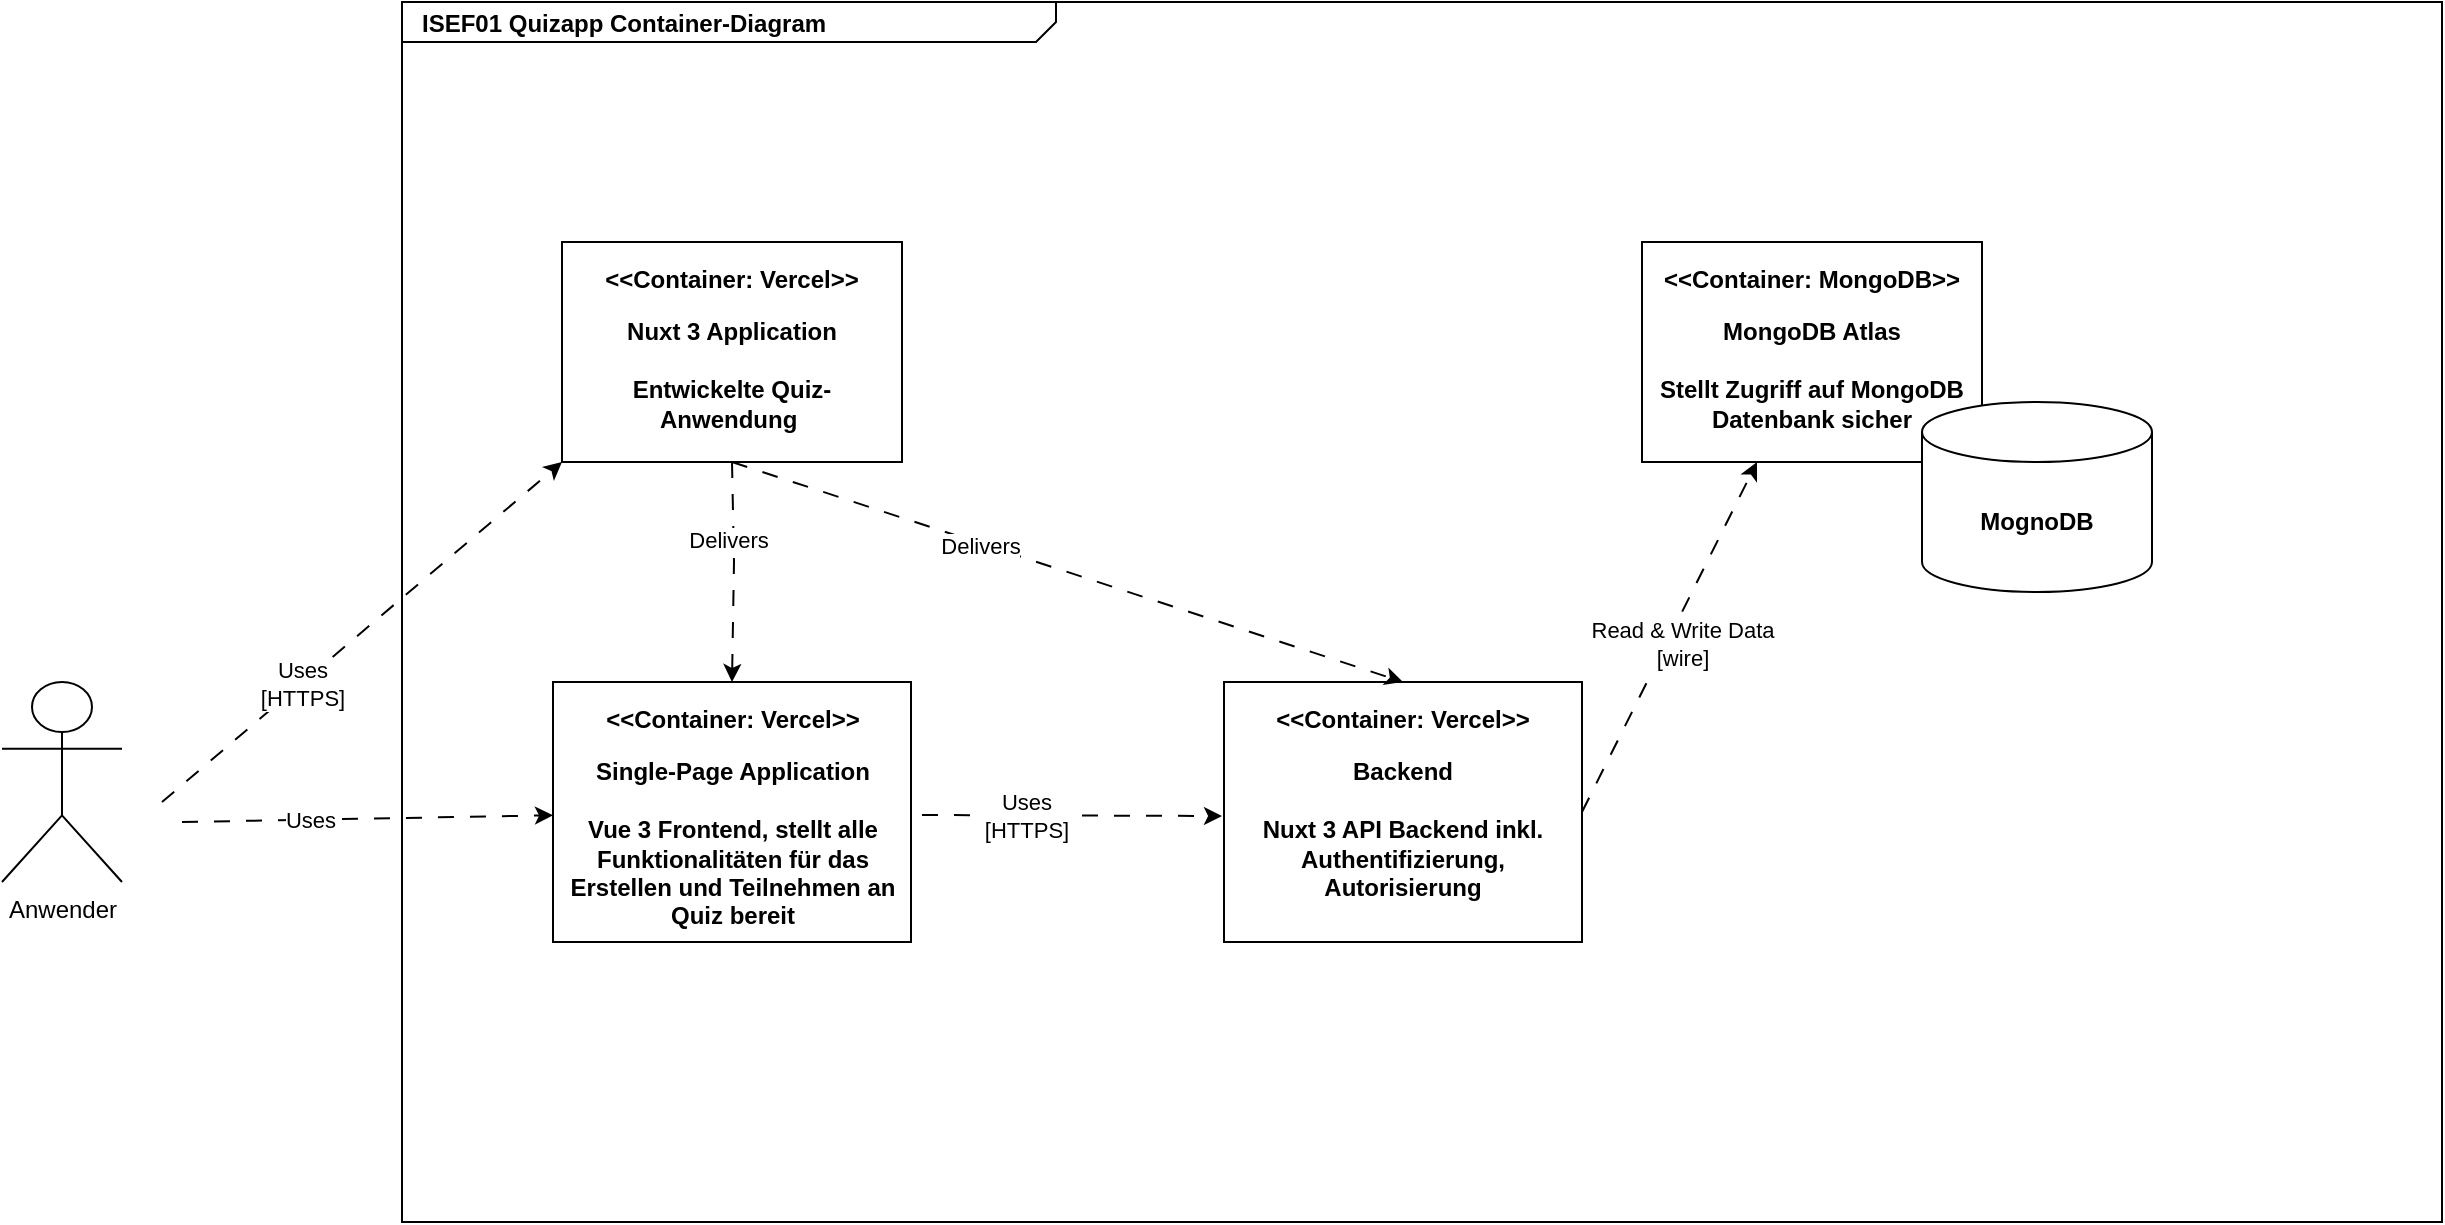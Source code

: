 <mxfile version="22.0.5" type="github">
  <diagram name="Seite-1" id="mfS15Rv57rC7b_CC2Yrc">
    <mxGraphModel dx="2074" dy="1150" grid="1" gridSize="10" guides="1" tooltips="1" connect="1" arrows="1" fold="1" page="1" pageScale="1" pageWidth="827" pageHeight="1169" math="0" shadow="0">
      <root>
        <mxCell id="0" />
        <mxCell id="1" parent="0" />
        <mxCell id="0U1JFNzKZc5yWgwQZ5E_-1" value="&lt;p style=&quot;margin: 0px ; margin-top: 4px ; margin-left: 10px ; text-align: left&quot;&gt;&lt;b&gt;ISEF01 Quizapp Container-Diagram&lt;/b&gt;&lt;/p&gt;" style="html=1;strokeWidth=1;shape=mxgraph.sysml.package;html=1;overflow=fill;whiteSpace=wrap;fillColor=none;gradientColor=none;fontSize=12;align=center;labelX=327.64;" vertex="1" parent="1">
          <mxGeometry x="240" y="210" width="1020" height="610" as="geometry" />
        </mxCell>
        <mxCell id="0U1JFNzKZc5yWgwQZ5E_-2" value="Anwender" style="shape=umlActor;verticalLabelPosition=bottom;verticalAlign=top;html=1;" vertex="1" parent="1">
          <mxGeometry x="40" y="550" width="60" height="100" as="geometry" />
        </mxCell>
        <mxCell id="0U1JFNzKZc5yWgwQZ5E_-4" value="&lt;p&gt;&amp;lt;&amp;lt;Container: Vercel&amp;gt;&amp;gt;&lt;/p&gt;&lt;p&gt;Nuxt 3 Application&lt;br&gt;&lt;br&gt;Entwickelte Quiz-Anwendung&amp;nbsp;&lt;/p&gt;" style="shape=rect;html=1;overflow=fill;whiteSpace=wrap;align=center;fontStyle=1" vertex="1" parent="1">
          <mxGeometry x="320" y="330" width="170" height="110" as="geometry" />
        </mxCell>
        <mxCell id="0U1JFNzKZc5yWgwQZ5E_-6" value="&lt;p&gt;&amp;lt;&amp;lt;Container: MongoDB&amp;gt;&amp;gt;&lt;/p&gt;&lt;p&gt;MongoDB Atlas&lt;br&gt;&lt;br&gt;Stellt Zugriff auf MongoDB Datenbank sicher&lt;/p&gt;" style="shape=rect;html=1;overflow=fill;whiteSpace=wrap;align=center;fontStyle=1" vertex="1" parent="1">
          <mxGeometry x="860" y="330" width="170" height="110" as="geometry" />
        </mxCell>
        <mxCell id="0U1JFNzKZc5yWgwQZ5E_-7" value="" style="endArrow=classic;html=1;rounded=0;dashed=1;dashPattern=8 8;entryX=0;entryY=1;entryDx=0;entryDy=0;" edge="1" parent="1" target="0U1JFNzKZc5yWgwQZ5E_-4">
          <mxGeometry width="50" height="50" relative="1" as="geometry">
            <mxPoint x="120" y="610" as="sourcePoint" />
            <mxPoint x="140" y="750" as="targetPoint" />
          </mxGeometry>
        </mxCell>
        <mxCell id="0U1JFNzKZc5yWgwQZ5E_-8" value="Uses&lt;br&gt;[HTTPS]" style="edgeLabel;html=1;align=center;verticalAlign=middle;resizable=0;points=[];" vertex="1" connectable="0" parent="0U1JFNzKZc5yWgwQZ5E_-7">
          <mxGeometry x="-0.308" relative="1" as="geometry">
            <mxPoint as="offset" />
          </mxGeometry>
        </mxCell>
        <mxCell id="0U1JFNzKZc5yWgwQZ5E_-9" value="" style="endArrow=classic;html=1;rounded=0;dashed=1;dashPattern=8 8;exitX=1;exitY=0.5;exitDx=0;exitDy=0;" edge="1" parent="1" target="0U1JFNzKZc5yWgwQZ5E_-6" source="0U1JFNzKZc5yWgwQZ5E_-12">
          <mxGeometry width="50" height="50" relative="1" as="geometry">
            <mxPoint x="490" y="380" as="sourcePoint" />
            <mxPoint x="690" y="210" as="targetPoint" />
          </mxGeometry>
        </mxCell>
        <mxCell id="0U1JFNzKZc5yWgwQZ5E_-10" value="Read &amp;amp; Write Data&lt;br&gt;[wire]" style="edgeLabel;html=1;align=center;verticalAlign=middle;resizable=0;points=[];" vertex="1" connectable="0" parent="0U1JFNzKZc5yWgwQZ5E_-9">
          <mxGeometry x="-0.308" relative="1" as="geometry">
            <mxPoint x="20" y="-24" as="offset" />
          </mxGeometry>
        </mxCell>
        <mxCell id="0U1JFNzKZc5yWgwQZ5E_-11" value="&lt;p&gt;&amp;lt;&amp;lt;Container: Vercel&amp;gt;&amp;gt;&lt;/p&gt;&lt;p&gt;Single-Page Application&lt;br&gt;&lt;br&gt;Vue 3 Frontend, stellt alle Funktionalitäten für das Erstellen und Teilnehmen an Quiz bereit&lt;/p&gt;" style="shape=rect;html=1;overflow=fill;whiteSpace=wrap;align=center;fontStyle=1" vertex="1" parent="1">
          <mxGeometry x="315.5" y="550" width="179" height="130" as="geometry" />
        </mxCell>
        <mxCell id="0U1JFNzKZc5yWgwQZ5E_-12" value="&lt;p&gt;&amp;lt;&amp;lt;Container: Vercel&amp;gt;&amp;gt;&lt;/p&gt;&lt;p&gt;Backend&lt;br&gt;&lt;br&gt;Nuxt 3 API Backend inkl. Authentifizierung, Autorisierung&lt;/p&gt;" style="shape=rect;html=1;overflow=fill;whiteSpace=wrap;align=center;fontStyle=1" vertex="1" parent="1">
          <mxGeometry x="651" y="550" width="179" height="130" as="geometry" />
        </mxCell>
        <mxCell id="0U1JFNzKZc5yWgwQZ5E_-13" value="&lt;b&gt;MognoDB&lt;/b&gt;" style="shape=cylinder3;whiteSpace=wrap;html=1;boundedLbl=1;backgroundOutline=1;size=15;" vertex="1" parent="1">
          <mxGeometry x="1000" y="410" width="115" height="95" as="geometry" />
        </mxCell>
        <mxCell id="0U1JFNzKZc5yWgwQZ5E_-14" value="" style="endArrow=classic;html=1;rounded=0;dashed=1;dashPattern=8 8;entryX=0.5;entryY=0;entryDx=0;entryDy=0;exitX=0.5;exitY=1;exitDx=0;exitDy=0;" edge="1" parent="1" source="0U1JFNzKZc5yWgwQZ5E_-4" target="0U1JFNzKZc5yWgwQZ5E_-11">
          <mxGeometry width="50" height="50" relative="1" as="geometry">
            <mxPoint x="500" y="390" as="sourcePoint" />
            <mxPoint x="870" y="394" as="targetPoint" />
            <Array as="points">
              <mxPoint x="406" y="490" />
            </Array>
          </mxGeometry>
        </mxCell>
        <mxCell id="0U1JFNzKZc5yWgwQZ5E_-16" value="Delivers" style="edgeLabel;html=1;align=center;verticalAlign=middle;resizable=0;points=[];" vertex="1" connectable="0" parent="0U1JFNzKZc5yWgwQZ5E_-14">
          <mxGeometry x="-0.301" y="-3" relative="1" as="geometry">
            <mxPoint as="offset" />
          </mxGeometry>
        </mxCell>
        <mxCell id="0U1JFNzKZc5yWgwQZ5E_-17" value="" style="endArrow=classic;html=1;rounded=0;dashed=1;dashPattern=8 8;entryX=0.5;entryY=0;entryDx=0;entryDy=0;exitX=0.5;exitY=1;exitDx=0;exitDy=0;" edge="1" parent="1" source="0U1JFNzKZc5yWgwQZ5E_-4" target="0U1JFNzKZc5yWgwQZ5E_-12">
          <mxGeometry width="50" height="50" relative="1" as="geometry">
            <mxPoint x="415" y="450" as="sourcePoint" />
            <mxPoint x="415" y="560" as="targetPoint" />
            <Array as="points" />
          </mxGeometry>
        </mxCell>
        <mxCell id="0U1JFNzKZc5yWgwQZ5E_-18" value="Delivers" style="edgeLabel;html=1;align=center;verticalAlign=middle;resizable=0;points=[];" vertex="1" connectable="0" parent="0U1JFNzKZc5yWgwQZ5E_-17">
          <mxGeometry x="-0.301" y="-3" relative="1" as="geometry">
            <mxPoint x="7" as="offset" />
          </mxGeometry>
        </mxCell>
        <mxCell id="0U1JFNzKZc5yWgwQZ5E_-19" value="" style="endArrow=classic;html=1;rounded=0;dashed=1;dashPattern=8 8;" edge="1" parent="1" target="0U1JFNzKZc5yWgwQZ5E_-11">
          <mxGeometry width="50" height="50" relative="1" as="geometry">
            <mxPoint x="130" y="620" as="sourcePoint" />
            <mxPoint x="330" y="450" as="targetPoint" />
          </mxGeometry>
        </mxCell>
        <mxCell id="0U1JFNzKZc5yWgwQZ5E_-20" value="Uses" style="edgeLabel;html=1;align=center;verticalAlign=middle;resizable=0;points=[];" vertex="1" connectable="0" parent="0U1JFNzKZc5yWgwQZ5E_-19">
          <mxGeometry x="-0.308" relative="1" as="geometry">
            <mxPoint as="offset" />
          </mxGeometry>
        </mxCell>
        <mxCell id="0U1JFNzKZc5yWgwQZ5E_-21" value="" style="endArrow=classic;html=1;rounded=0;dashed=1;dashPattern=8 8;" edge="1" parent="1">
          <mxGeometry width="50" height="50" relative="1" as="geometry">
            <mxPoint x="500" y="616.5" as="sourcePoint" />
            <mxPoint x="650" y="617" as="targetPoint" />
          </mxGeometry>
        </mxCell>
        <mxCell id="0U1JFNzKZc5yWgwQZ5E_-22" value="Uses&lt;br&gt;[HTTPS]" style="edgeLabel;html=1;align=center;verticalAlign=middle;resizable=0;points=[];" vertex="1" connectable="0" parent="0U1JFNzKZc5yWgwQZ5E_-21">
          <mxGeometry x="-0.308" relative="1" as="geometry">
            <mxPoint as="offset" />
          </mxGeometry>
        </mxCell>
      </root>
    </mxGraphModel>
  </diagram>
</mxfile>
